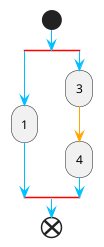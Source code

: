 {
  "sha1": "761qqc3abpmxou5dl8awg7sb1f79k0",
  "insertion": {
    "when": "2024-05-30T20:48:21.122Z",
    "url": "https://forum.plantuml.net/16882/is-it-possible-to-color-split-in-an-activity-diagram-new",
    "user": "plantuml@gmail.com"
  }
}
@startuml
<style>
activityDiagram {
  arrow {
    LineColor red;
  }
}
</style>

start
  -[#DeepSkyBlue]->
  split
    -[#DeepSkyBlue]->
    :1;
    -[#DeepSkyBlue]->
  split again
    -[#DeepSkyBlue]->
    :3;
    -[#Orange]->
    :4;
    -[#DeepSkyBlue]->
  endsplit
  -[#DeepSkyBlue]->
end
@enduml
